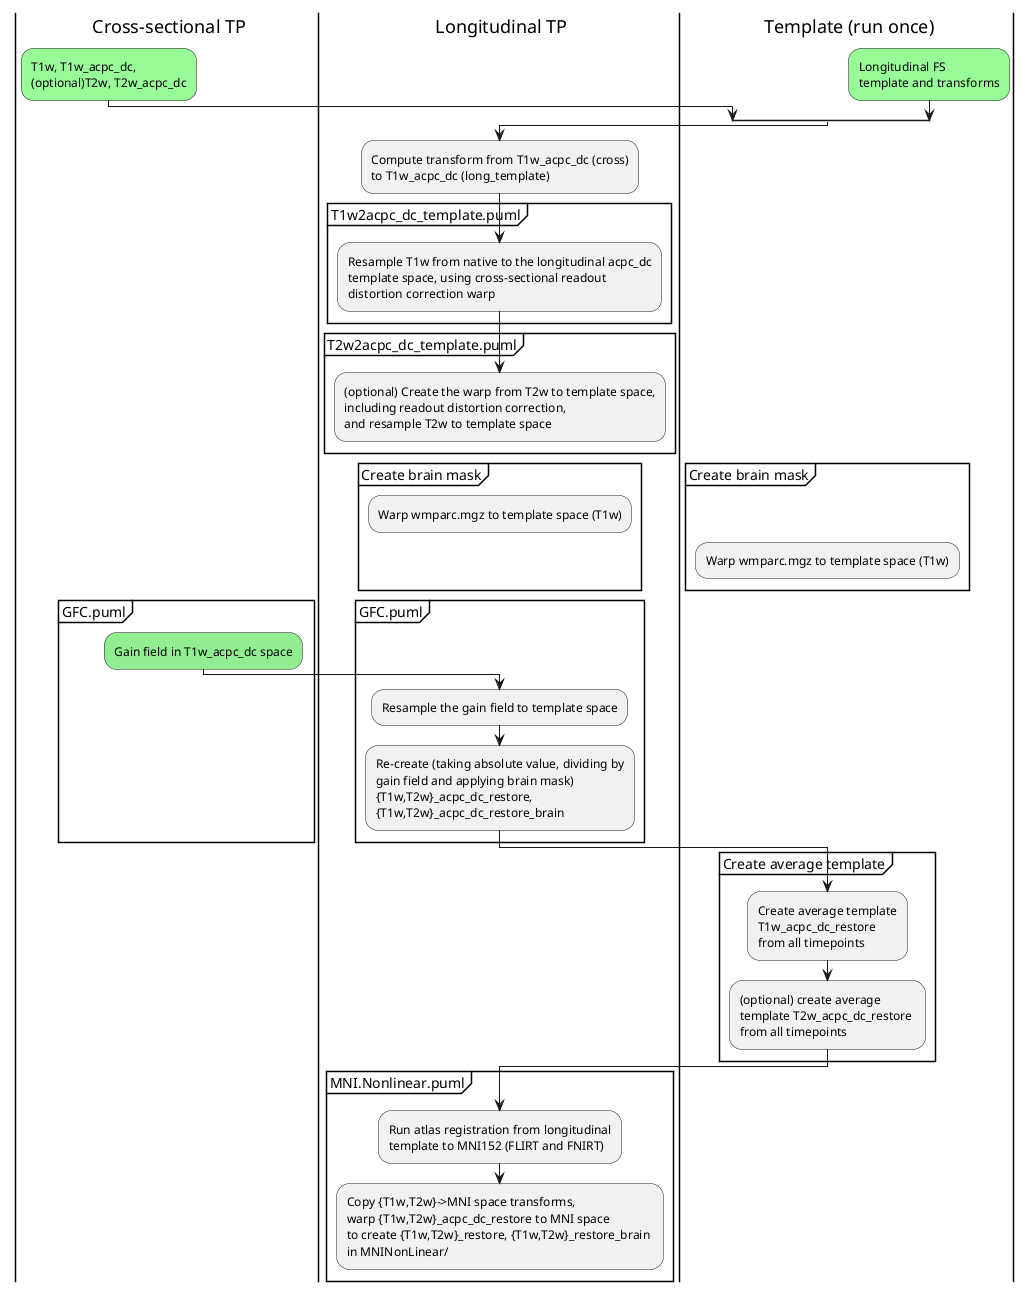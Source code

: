 @startuml PrePostFreesurferPipeline-long general scheme

|c| Cross-sectional TP
|p| Longitudinal TP
|t| Template (run once)

|c|
split
-[hidden]->
#palegreen:T1w, T1w_acpc_dc,
(optional)T2w, T2w_acpc_dc;
split again
|t|
-[hidden]->
#palegreen:Longitudinal FS
template and transforms;
end split
|p|
:Compute transform from T1w_acpc_dc (cross) 
to T1w_acpc_dc (long_template);
group T1w2acpc_dc_template.puml
:Resample T1w from native to the longitudinal acpc_dc 
template space, using cross-sectional readout 
distortion correction warp;
end group
group T2w2acpc_dc_template.puml
:(optional) Create the warp from T2w to template space, 
including readout distortion correction, 
and resample T2w to template space;
end group
group Create brain mask
-[hidden]->
:Warp wmparc.mgz to template space (T1w);
|t|
-[hidden]->
:Warp wmparc.mgz to template space (T1w);
end group
group GFC.puml
|c|
-[hidden]->
#lightgreen:Gain field in T1w_acpc_dc space;
|p|
:Resample the gain field to template space;
:Re-create (taking absolute value, dividing by 
gain field and applying brain mask)
{T1w,T2w}_acpc_dc_restore, 
{T1w,T2w}_acpc_dc_restore_brain;
end group
|t|
group Create average template
:Create average template 
T1w_acpc_dc_restore
from all timepoints;
:(optional) create average 
template T2w_acpc_dc_restore 
from all timepoints;
end group
|p|
group MNI.Nonlinear.puml
:Run atlas registration from longitudinal
template to MNI152 (FLIRT and FNIRT);
|p|
:Copy {T1w,T2w}->MNI space transforms,
warp {T1w,T2w}_acpc_dc_restore to MNI space
to create {T1w,T2w}_restore, {T1w,T2w}_restore_brain 
in MNINonLinear/;
end group
@enduml